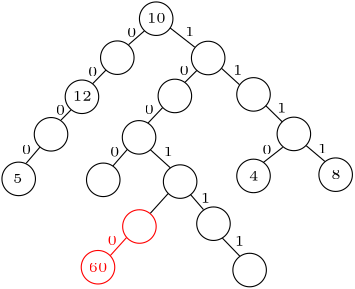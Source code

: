<?xml version="1.0"?>
<!DOCTYPE ipe SYSTEM "ipe.dtd">
<ipe version="70218" creator="Ipe 7.2.28">
<info created="D:20241031213444" modified="D:20241031213444"/>
<ipestyle name="basic">
<symbol name="arrow/arc(spx)">
<path stroke="sym-stroke" fill="sym-stroke" pen="sym-pen">
0 0 m
-1 0.333 l
-1 -0.333 l
h
</path>
</symbol>
<symbol name="arrow/farc(spx)">
<path stroke="sym-stroke" fill="white" pen="sym-pen">
0 0 m
-1 0.333 l
-1 -0.333 l
h
</path>
</symbol>
<symbol name="arrow/ptarc(spx)">
<path stroke="sym-stroke" fill="sym-stroke" pen="sym-pen">
0 0 m
-1 0.333 l
-0.8 0 l
-1 -0.333 l
h
</path>
</symbol>
<symbol name="arrow/fptarc(spx)">
<path stroke="sym-stroke" fill="white" pen="sym-pen">
0 0 m
-1 0.333 l
-0.8 0 l
-1 -0.333 l
h
</path>
</symbol>
<symbol name="mark/circle(sx)" transformations="translations">
<path fill="sym-stroke">
0.6 0 0 0.6 0 0 e
0.4 0 0 0.4 0 0 e
</path>
</symbol>
<symbol name="mark/disk(sx)" transformations="translations">
<path fill="sym-stroke">
0.6 0 0 0.6 0 0 e
</path>
</symbol>
<symbol name="mark/fdisk(sfx)" transformations="translations">
<group>
<path fill="sym-fill">
0.5 0 0 0.5 0 0 e
</path>
<path fill="sym-stroke" fillrule="eofill">
0.6 0 0 0.6 0 0 e
0.4 0 0 0.4 0 0 e
</path>
</group>
</symbol>
<symbol name="mark/box(sx)" transformations="translations">
<path fill="sym-stroke" fillrule="eofill">
-0.6 -0.6 m
0.6 -0.6 l
0.6 0.6 l
-0.6 0.6 l
h
-0.4 -0.4 m
0.4 -0.4 l
0.4 0.4 l
-0.4 0.4 l
h
</path>
</symbol>
<symbol name="mark/square(sx)" transformations="translations">
<path fill="sym-stroke">
-0.6 -0.6 m
0.6 -0.6 l
0.6 0.6 l
-0.6 0.6 l
h
</path>
</symbol>
<symbol name="mark/fsquare(sfx)" transformations="translations">
<group>
<path fill="sym-fill">
-0.5 -0.5 m
0.5 -0.5 l
0.5 0.5 l
-0.5 0.5 l
h
</path>
<path fill="sym-stroke" fillrule="eofill">
-0.6 -0.6 m
0.6 -0.6 l
0.6 0.6 l
-0.6 0.6 l
h
-0.4 -0.4 m
0.4 -0.4 l
0.4 0.4 l
-0.4 0.4 l
h
</path>
</group>
</symbol>
<symbol name="mark/cross(sx)" transformations="translations">
<group>
<path fill="sym-stroke">
-0.43 -0.57 m
0.57 0.43 l
0.43 0.57 l
-0.57 -0.43 l
h
</path>
<path fill="sym-stroke">
-0.43 0.57 m
0.57 -0.43 l
0.43 -0.57 l
-0.57 0.43 l
h
</path>
</group>
</symbol>
<symbol name="arrow/fnormal(spx)">
<path stroke="sym-stroke" fill="white" pen="sym-pen">
0 0 m
-1 0.333 l
-1 -0.333 l
h
</path>
</symbol>
<symbol name="arrow/pointed(spx)">
<path stroke="sym-stroke" fill="sym-stroke" pen="sym-pen">
0 0 m
-1 0.333 l
-0.8 0 l
-1 -0.333 l
h
</path>
</symbol>
<symbol name="arrow/fpointed(spx)">
<path stroke="sym-stroke" fill="white" pen="sym-pen">
0 0 m
-1 0.333 l
-0.8 0 l
-1 -0.333 l
h
</path>
</symbol>
<symbol name="arrow/linear(spx)">
<path stroke="sym-stroke" pen="sym-pen">
-1 0.333 m
0 0 l
-1 -0.333 l
</path>
</symbol>
<symbol name="arrow/fdouble(spx)">
<path stroke="sym-stroke" fill="white" pen="sym-pen">
0 0 m
-1 0.333 l
-1 -0.333 l
h
-1 0 m
-2 0.333 l
-2 -0.333 l
h
</path>
</symbol>
<symbol name="arrow/double(spx)">
<path stroke="sym-stroke" fill="sym-stroke" pen="sym-pen">
0 0 m
-1 0.333 l
-1 -0.333 l
h
-1 0 m
-2 0.333 l
-2 -0.333 l
h
</path>
</symbol>
<symbol name="arrow/mid-normal(spx)">
<path stroke="sym-stroke" fill="sym-stroke" pen="sym-pen">
0.5 0 m
-0.5 0.333 l
-0.5 -0.333 l
h
</path>
</symbol>
<symbol name="arrow/mid-fnormal(spx)">
<path stroke="sym-stroke" fill="white" pen="sym-pen">
0.5 0 m
-0.5 0.333 l
-0.5 -0.333 l
h
</path>
</symbol>
<symbol name="arrow/mid-pointed(spx)">
<path stroke="sym-stroke" fill="sym-stroke" pen="sym-pen">
0.5 0 m
-0.5 0.333 l
-0.3 0 l
-0.5 -0.333 l
h
</path>
</symbol>
<symbol name="arrow/mid-fpointed(spx)">
<path stroke="sym-stroke" fill="white" pen="sym-pen">
0.5 0 m
-0.5 0.333 l
-0.3 0 l
-0.5 -0.333 l
h
</path>
</symbol>
<symbol name="arrow/mid-double(spx)">
<path stroke="sym-stroke" fill="sym-stroke" pen="sym-pen">
1 0 m
0 0.333 l
0 -0.333 l
h
0 0 m
-1 0.333 l
-1 -0.333 l
h
</path>
</symbol>
<symbol name="arrow/mid-fdouble(spx)">
<path stroke="sym-stroke" fill="white" pen="sym-pen">
1 0 m
0 0.333 l
0 -0.333 l
h
0 0 m
-1 0.333 l
-1 -0.333 l
h
</path>
</symbol>
<anglesize name="22.5 deg" value="22.5"/>
<anglesize name="30 deg" value="30"/>
<anglesize name="45 deg" value="45"/>
<anglesize name="60 deg" value="60"/>
<anglesize name="90 deg" value="90"/>
<arrowsize name="large" value="10"/>
<arrowsize name="small" value="5"/>
<arrowsize name="tiny" value="3"/>
<color name="blue" value="0 0 1"/>
<color name="brown" value="0.647 0.165 0.165"/>
<color name="darkblue" value="0 0 0.545"/>
<color name="darkcyan" value="0 0.545 0.545"/>
<color name="darkgray" value="0.663"/>
<color name="darkgreen" value="0 0.392 0"/>
<color name="darkmagenta" value="0.545 0 0.545"/>
<color name="darkorange" value="1 0.549 0"/>
<color name="darkred" value="0.545 0 0"/>
<color name="gold" value="1 0.843 0"/>
<color name="gray" value="0.745"/>
<color name="green" value="0 1 0"/>
<color name="lightblue" value="0.678 0.847 0.902"/>
<color name="lightcyan" value="0.878 1 1"/>
<color name="lightgray" value="0.827"/>
<color name="lightgreen" value="0.565 0.933 0.565"/>
<color name="lightyellow" value="1 1 0.878"/>
<color name="navy" value="0 0 0.502"/>
<color name="orange" value="1 0.647 0"/>
<color name="pink" value="1 0.753 0.796"/>
<color name="purple" value="0.627 0.125 0.941"/>
<color name="red" value="1 0 0"/>
<color name="seagreen" value="0.18 0.545 0.341"/>
<color name="turquoise" value="0.251 0.878 0.816"/>
<color name="violet" value="0.933 0.51 0.933"/>
<color name="yellow" value="1 1 0"/>
<dashstyle name="dash dot dotted" value="[4 2 1 2 1 2] 0"/>
<dashstyle name="dash dotted" value="[4 2 1 2] 0"/>
<dashstyle name="dashed" value="[4] 0"/>
<dashstyle name="dotted" value="[1 3] 0"/>
<gridsize name="10 pts (~3.5 mm)" value="10"/>
<gridsize name="14 pts (~5 mm)" value="14"/>
<gridsize name="16 pts (~6 mm)" value="16"/>
<gridsize name="20 pts (~7 mm)" value="20"/>
<gridsize name="28 pts (~10 mm)" value="28"/>
<gridsize name="32 pts (~12 mm)" value="32"/>
<gridsize name="4 pts" value="4"/>
<gridsize name="56 pts (~20 mm)" value="56"/>
<gridsize name="8 pts (~3 mm)" value="8"/>
<opacity name="10%" value="0.1"/>
<opacity name="30%" value="0.3"/>
<opacity name="50%" value="0.5"/>
<opacity name="75%" value="0.75"/>
<pen name="fat" value="1.2"/>
<pen name="heavier" value="0.8"/>
<pen name="ultrafat" value="2"/>
<symbolsize name="large" value="5"/>
<symbolsize name="small" value="2"/>
<symbolsize name="tiny" value="1.1"/>
<textsize name="Huge" value="\Huge"/>
<textsize name="LARGE" value="\LARGE"/>
<textsize name="Large" value="\Large"/>
<textsize name="footnote" value="\footnotesize"/>
<textsize name="huge" value="\huge"/>
<textsize name="large" value="\large"/>
<textsize name="script" value="\scriptsize"/>
<textsize name="small" value="\small"/>
<textsize name="tiny" value="\tiny"/>
<textstyle name="center" begin="\begin{center}" end="\end{center}"/>
<textstyle name="item" begin="\begin{itemize}\item{}" end="\end{itemize}"/>
<textstyle name="itemize" begin="\begin{itemize}" end="\end{itemize}"/>
<tiling name="falling" angle="-60" step="4" width="1"/>
<tiling name="rising" angle="30" step="4" width="1"/>
</ipestyle>
<page>
<layer name="alpha"/>
<view layers="alpha" active="alpha"/>
<path layer="alpha" stroke="black">
6.03211 0 0 6.03211 237.647 676.186 e
</path>
<text matrix="1 0 0 1 -0.120322 -0.604505" transformations="translations" pos="234.448 675.333" stroke="black" type="label" width="6.78" height="3.21" depth="0" valign="baseline" size="tiny">10</text>
<path matrix="1 0 0 1 -13.9975 -14.0349" stroke="black">
6.03211 0 0 6.03211 237.647 676.186 e
</path>
<path matrix="1 0 0 1 -26.7251 -28.1102" stroke="black">
6.03211 0 0 6.03211 237.647 676.186 e
</path>
<text matrix="1 0 0 1 -26.8455 -28.7147" transformations="translations" pos="234.448 675.333" stroke="black" type="label" width="6.78" height="3.21" depth="0" valign="baseline" size="tiny">12</text>
<path matrix="1 0 0 1 -37.8581 -41.6161" stroke="black">
6.03211 0 0 6.03211 237.647 676.186 e
</path>
<path matrix="1 0 0 1 -49.4943 -57.6678" stroke="black">
6.03211 0 0 6.03211 237.647 676.186 e
</path>
<text matrix="1 0 0 1 -48.3468 -58.2723" transformations="translations" pos="234.448 675.333" stroke="black" type="label" width="3.39" height="3.21" depth="0" valign="baseline" size="tiny">5</text>
<path stroke="black">
233.413 671.8 m
227.71 666.833 l
</path>
<path stroke="black">
219.615 657.739 m
214.753 652.771 l
</path>
<path stroke="black">
206.983 643.364 m
203.382 639.682 l
</path>
<path stroke="black">
195.801 629.957 m
190.85 624.152 l
</path>
<text matrix="1 0 0 1 13.1304 -10.1139" transformations="translations" pos="214.032 679.669" stroke="black" type="label" width="3.39" height="3.21" depth="0" valign="baseline" size="tiny">0</text>
<text matrix="1 0 0 1 -0.887509 -24.2643" transformations="translations" pos="214.032 679.669" stroke="black" type="label" width="3.39" height="3.21" depth="0" valign="baseline" size="tiny">0</text>
<text matrix="1 0 0 1 -12.5097 -38.0601" transformations="translations" pos="214.032 679.669" stroke="black" type="label" width="3.39" height="3.21" depth="0" valign="baseline" size="tiny">0</text>
<text matrix="1 0 0 1 -24.7528 -52.2994" transformations="translations" pos="214.032 679.669" stroke="black" type="label" width="3.39" height="3.21" depth="0" valign="baseline" size="tiny">0</text>
<path matrix="1 0 0 1 18.7174 -14.1498" stroke="black">
6.03211 0 0 6.03211 237.647 676.186 e
</path>
<path matrix="1 0 0 1 35.0387 -27.2518" stroke="black">
6.03211 0 0 6.03211 237.647 676.186 e
</path>
<path matrix="1 0 0 1 49.5631 -41.4768" stroke="black">
6.03211 0 0 6.03211 237.647 676.186 e
</path>
<path matrix="1 0 0 1 64.6117 -56.151" stroke="black">
6.03211 0 0 6.03211 237.647 676.186 e
</path>
<text matrix="1 0 0 1 66.2133 -56.9801" transformations="translations" pos="234.448 675.333" stroke="black" type="label" width="3.39" height="3.21" depth="0" valign="baseline" size="tiny">8</text>
<path matrix="1 0 0 1 35.0384 -56.6001" stroke="black">
6.03211 0 0 6.03211 237.647 676.186 e
</path>
<text matrix="1 0 0 1 36.64 -57.4292" transformations="translations" pos="234.448 675.333" stroke="black" type="label" width="3.39" height="3.21" depth="0" valign="baseline" size="tiny">4</text>
<path stroke="black">
283.206 629.897 m
276.275 624.468 l
</path>
<path stroke="black">
291.64 630.478 m
298.401 624.775 l
</path>
<path stroke="black">
242.614 672.897 m
251.547 665.923 l
</path>
<path stroke="black">
261.171 658.316 m
267.625 652.438 l
</path>
<path stroke="black">
277.134 644.831 m
283.07 639.011 l
</path>
<text matrix="1 0 0 1 83.2584 4.76548" transformations="translations" pos="164.723 665.142" stroke="black" type="label" width="3.39" height="3.21" depth="0" valign="baseline" size="tiny">1</text>
<text matrix="1 0 0 1 100.571 -9.14335" transformations="translations" pos="164.723 665.142" stroke="black" type="label" width="3.39" height="3.21" depth="0" valign="baseline" size="tiny">1</text>
<text matrix="1 0 0 1 116.426 -22.7604" transformations="translations" pos="164.723 665.142" stroke="black" type="label" width="3.39" height="3.21" depth="0" valign="baseline" size="tiny">1</text>
<text matrix="1 0 0 1 131.113 -37.4473" transformations="translations" pos="164.723 665.142" stroke="black" type="label" width="3.39" height="3.21" depth="0" valign="baseline" size="tiny">1</text>
<text matrix="1 0 0 1 61.7628 -52.3267" transformations="translations" pos="214.032 679.669" stroke="black" type="label" width="3.39" height="3.21" depth="0" valign="baseline" size="tiny">0</text>
<path matrix="1 0 0 1 6.72513 -27.808" stroke="black">
6.03211 0 0 6.03211 237.647 676.186 e
</path>
<path matrix="1 0 0 1 -6.16363 -42.7185" stroke="black">
6.03211 0 0 6.03211 237.647 676.186 e
</path>
<path matrix="1 0 0 1 -19.0524 -58.0081" stroke="black">
6.03211 0 0 6.03211 237.647 676.186 e
</path>
<path matrix="1 0 0 1 8.62054 -58.6399" stroke="black">
6.03211 0 0 6.03211 237.647 676.186 e
</path>
<path matrix="1 0 0 1 20.6248 -73.8032" stroke="black">
6.03211 0 0 6.03211 237.647 676.186 e
</path>
<path matrix="1 0 0 1 33.6399 -90.4827" stroke="black">
6.03211 0 0 6.03211 237.647 676.186 e
</path>
<path matrix="1 0 0 1 -6.03727 -74.814" stroke="red">
6.03211 0 0 6.03211 237.647 676.186 e
</path>
<path matrix="1 0 0 1 -20.9478 -89.4718" stroke="red">
6.03211 0 0 6.03211 237.647 676.186 e
</path>
<path stroke="black">
252.308 657.583 m
248.028 653.304 l
</path>
<path stroke="black">
239.955 644.161 m
234.703 638.617 l
</path>
<path stroke="black">
227.311 629.182 m
222.059 623.152 l
</path>
<path stroke="black">
235.578 628.987 m
242.776 622.471 l
</path>
<path stroke="black">
250.007 612.878 m
254.675 607.461 l
</path>
<path stroke="black">
261.475 597.203 m
267.757 590.691 l
</path>
<path stroke="black">
241.939 613.223 m
235.542 606.135 l
</path>
<path stroke="red">
227.013 597.433 m
221.135 590.921 l
</path>
<text matrix="1 0 0 1 -21.1313 -90.3365" transformations="translations" pos="234.448 675.333" stroke="red" type="label" width="6.78" height="3.21" depth="0" valign="baseline" size="tiny">60</text>
<text matrix="1 0 0 1 6.07999 -84.98" transformations="translations" pos="214.032 679.669" stroke="red" type="label" width="3.39" height="3.21" depth="0" valign="baseline" size="tiny">0</text>
<text matrix="1 0 0 1 88.9969 -55.2466" transformations="translations" pos="164.723 665.142" stroke="black" type="label" width="3.39" height="3.21" depth="0" valign="baseline" size="tiny">1</text>
<text matrix="1 0 0 1 101.252 -70.7117" transformations="translations" pos="164.723 665.142" stroke="black" type="label" width="3.39" height="3.21" depth="0" valign="baseline" size="tiny">1</text>
<text matrix="1 0 0 1 75.5744 -38.5171" transformations="translations" pos="164.723 665.142" stroke="black" type="label" width="3.39" height="3.21" depth="0" valign="baseline" size="tiny">1</text>
<text matrix="1 0 0 1 31.9999 -23.7311" transformations="translations" pos="214.032 679.669" stroke="black" type="label" width="3.39" height="3.21" depth="0" valign="baseline" size="tiny">0</text>
<text matrix="1 0 0 1 19.4528 -37.8344" transformations="translations" pos="214.032 679.669" stroke="black" type="label" width="3.39" height="3.21" depth="0" valign="baseline" size="tiny">0</text>
<text matrix="1 0 0 1 7.00295 -53.105" transformations="translations" pos="214.032 679.669" stroke="black" type="label" width="3.39" height="3.21" depth="0" valign="baseline" size="tiny">0</text>
</page>
</ipe>
